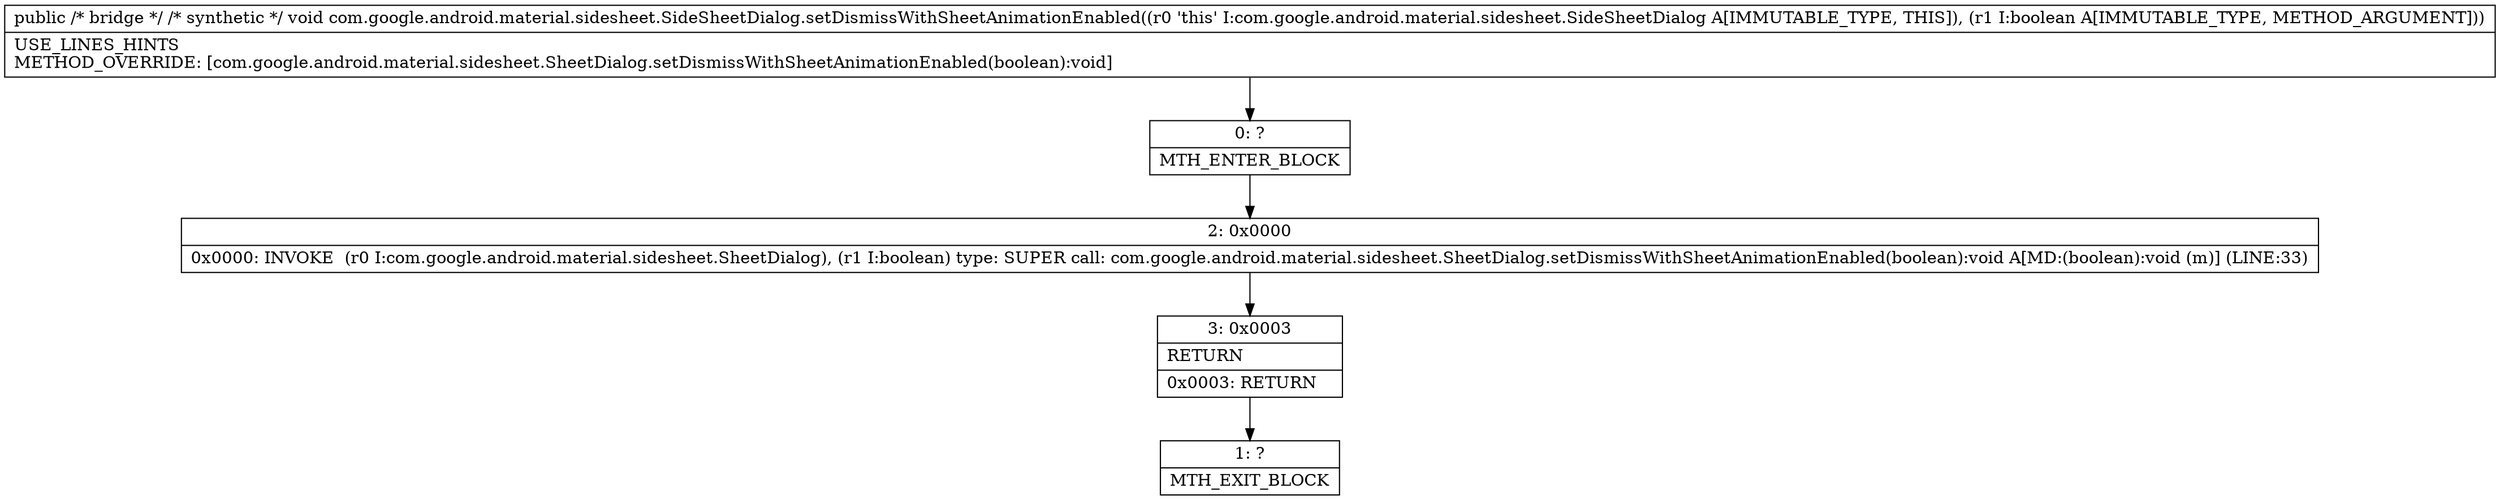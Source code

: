 digraph "CFG forcom.google.android.material.sidesheet.SideSheetDialog.setDismissWithSheetAnimationEnabled(Z)V" {
Node_0 [shape=record,label="{0\:\ ?|MTH_ENTER_BLOCK\l}"];
Node_2 [shape=record,label="{2\:\ 0x0000|0x0000: INVOKE  (r0 I:com.google.android.material.sidesheet.SheetDialog), (r1 I:boolean) type: SUPER call: com.google.android.material.sidesheet.SheetDialog.setDismissWithSheetAnimationEnabled(boolean):void A[MD:(boolean):void (m)] (LINE:33)\l}"];
Node_3 [shape=record,label="{3\:\ 0x0003|RETURN\l|0x0003: RETURN   \l}"];
Node_1 [shape=record,label="{1\:\ ?|MTH_EXIT_BLOCK\l}"];
MethodNode[shape=record,label="{public \/* bridge *\/ \/* synthetic *\/ void com.google.android.material.sidesheet.SideSheetDialog.setDismissWithSheetAnimationEnabled((r0 'this' I:com.google.android.material.sidesheet.SideSheetDialog A[IMMUTABLE_TYPE, THIS]), (r1 I:boolean A[IMMUTABLE_TYPE, METHOD_ARGUMENT]))  | USE_LINES_HINTS\lMETHOD_OVERRIDE: [com.google.android.material.sidesheet.SheetDialog.setDismissWithSheetAnimationEnabled(boolean):void]\l}"];
MethodNode -> Node_0;Node_0 -> Node_2;
Node_2 -> Node_3;
Node_3 -> Node_1;
}

